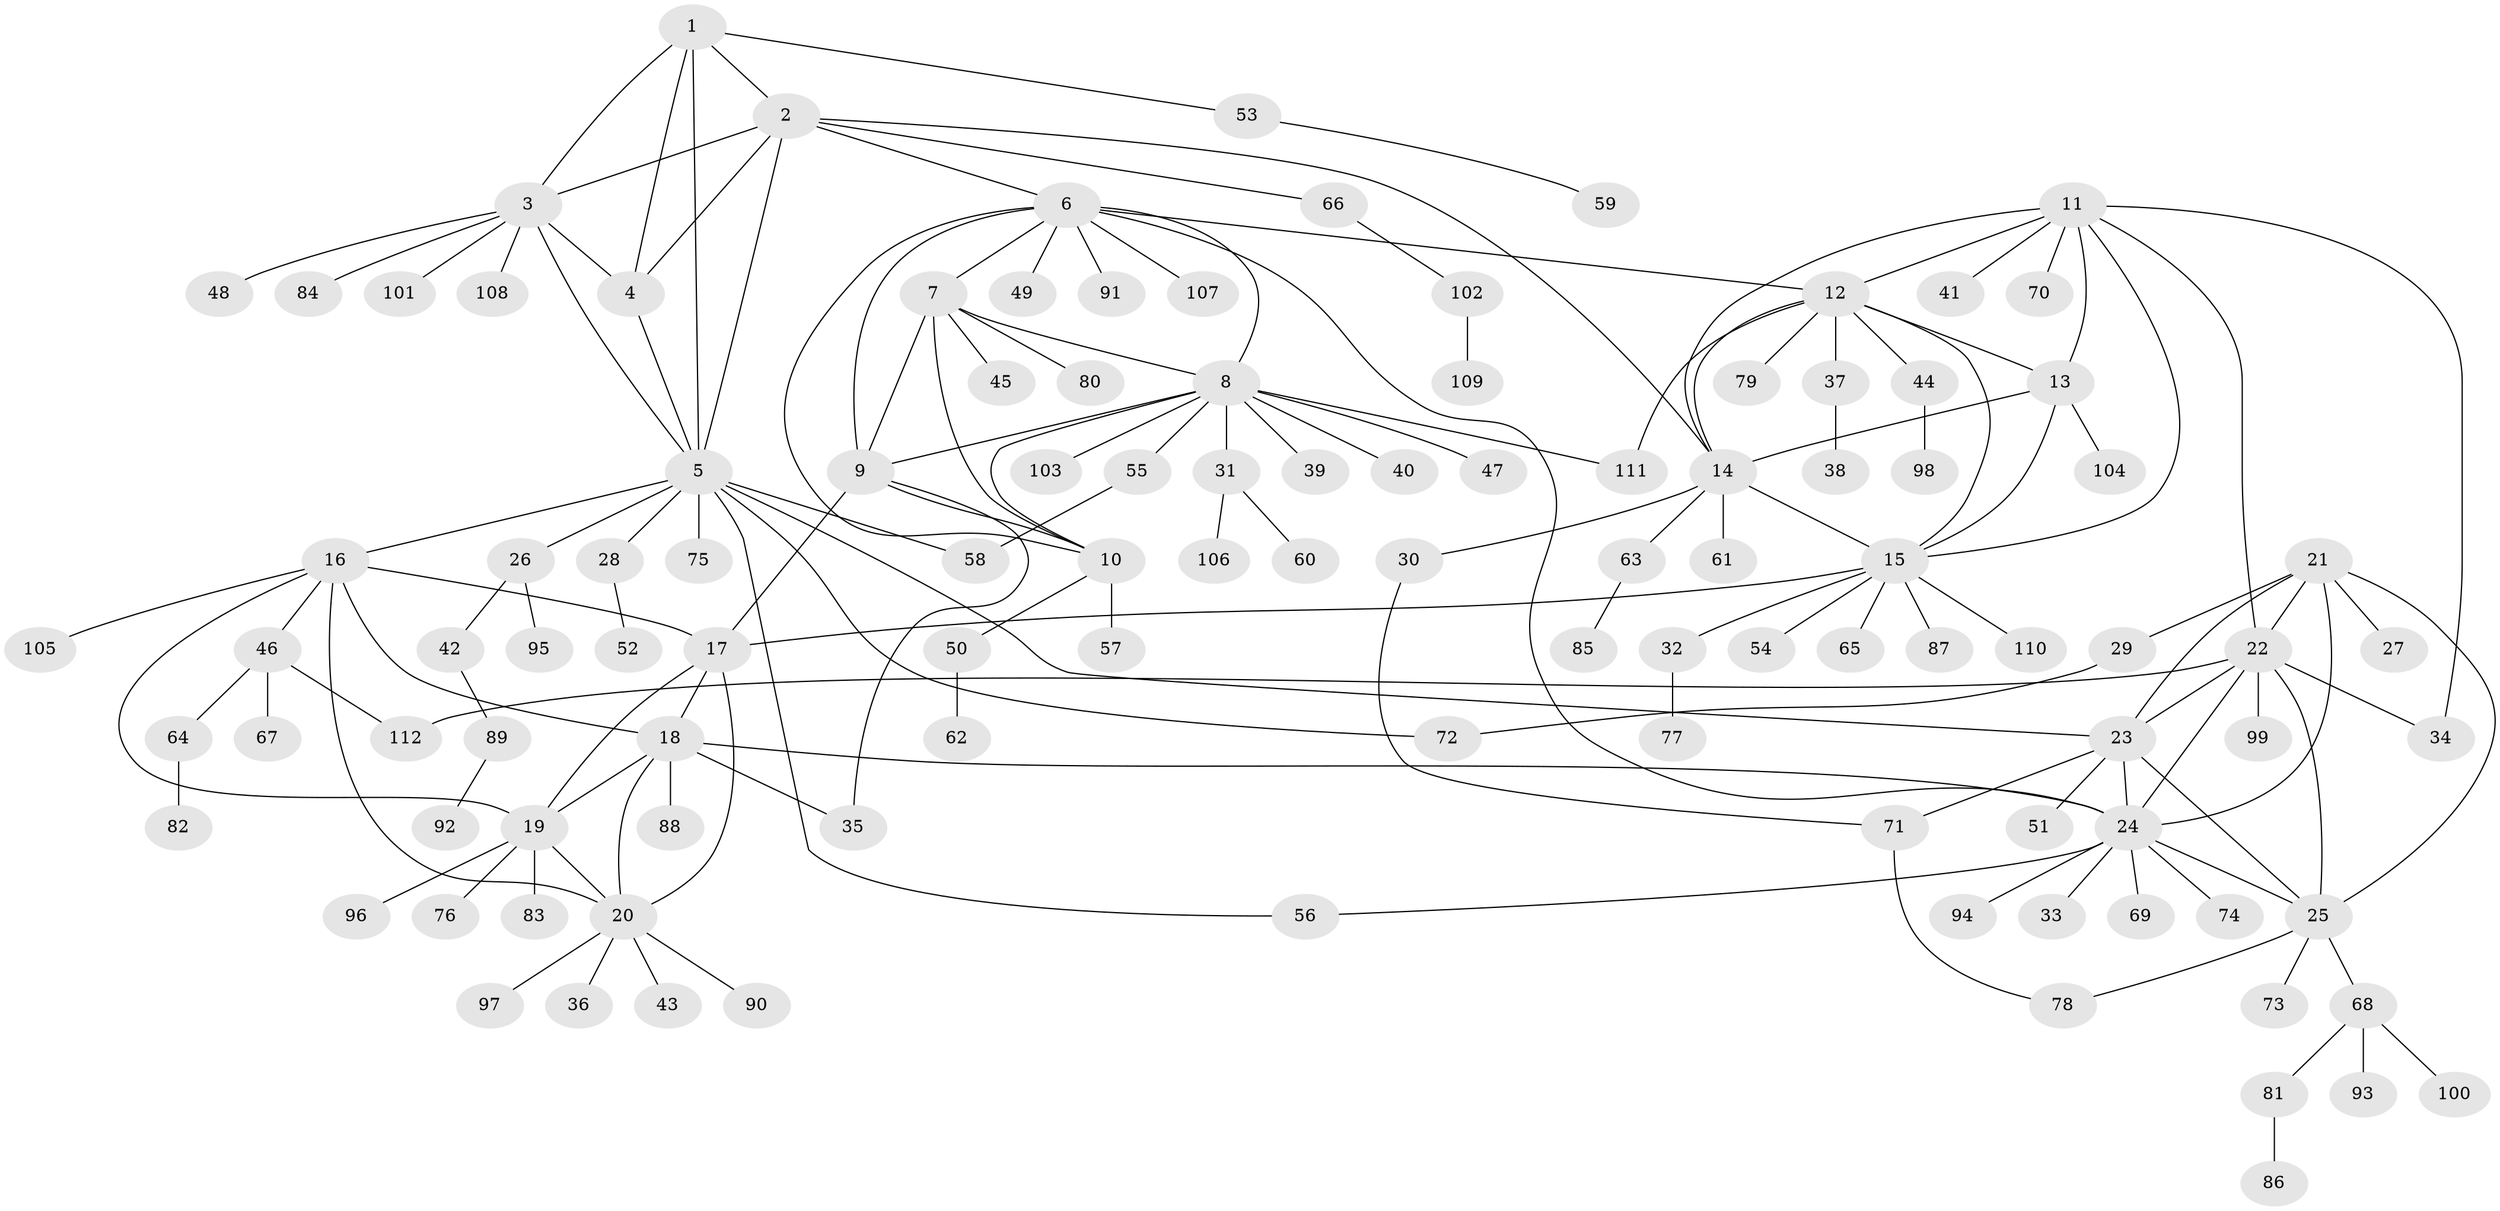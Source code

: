 // Generated by graph-tools (version 1.1) at 2025/55/03/09/25 04:55:57]
// undirected, 112 vertices, 156 edges
graph export_dot {
graph [start="1"]
  node [color=gray90,style=filled];
  1;
  2;
  3;
  4;
  5;
  6;
  7;
  8;
  9;
  10;
  11;
  12;
  13;
  14;
  15;
  16;
  17;
  18;
  19;
  20;
  21;
  22;
  23;
  24;
  25;
  26;
  27;
  28;
  29;
  30;
  31;
  32;
  33;
  34;
  35;
  36;
  37;
  38;
  39;
  40;
  41;
  42;
  43;
  44;
  45;
  46;
  47;
  48;
  49;
  50;
  51;
  52;
  53;
  54;
  55;
  56;
  57;
  58;
  59;
  60;
  61;
  62;
  63;
  64;
  65;
  66;
  67;
  68;
  69;
  70;
  71;
  72;
  73;
  74;
  75;
  76;
  77;
  78;
  79;
  80;
  81;
  82;
  83;
  84;
  85;
  86;
  87;
  88;
  89;
  90;
  91;
  92;
  93;
  94;
  95;
  96;
  97;
  98;
  99;
  100;
  101;
  102;
  103;
  104;
  105;
  106;
  107;
  108;
  109;
  110;
  111;
  112;
  1 -- 2;
  1 -- 3;
  1 -- 4;
  1 -- 5;
  1 -- 53;
  2 -- 3;
  2 -- 4;
  2 -- 5;
  2 -- 6;
  2 -- 14;
  2 -- 66;
  3 -- 4;
  3 -- 5;
  3 -- 48;
  3 -- 84;
  3 -- 101;
  3 -- 108;
  4 -- 5;
  5 -- 16;
  5 -- 23;
  5 -- 26;
  5 -- 28;
  5 -- 56;
  5 -- 58;
  5 -- 72;
  5 -- 75;
  6 -- 7;
  6 -- 8;
  6 -- 9;
  6 -- 10;
  6 -- 12;
  6 -- 24;
  6 -- 49;
  6 -- 91;
  6 -- 107;
  7 -- 8;
  7 -- 9;
  7 -- 10;
  7 -- 45;
  7 -- 80;
  8 -- 9;
  8 -- 10;
  8 -- 31;
  8 -- 39;
  8 -- 40;
  8 -- 47;
  8 -- 55;
  8 -- 103;
  8 -- 111;
  9 -- 10;
  9 -- 17;
  9 -- 35;
  10 -- 50;
  10 -- 57;
  11 -- 12;
  11 -- 13;
  11 -- 14;
  11 -- 15;
  11 -- 22;
  11 -- 34;
  11 -- 41;
  11 -- 70;
  12 -- 13;
  12 -- 14;
  12 -- 15;
  12 -- 37;
  12 -- 44;
  12 -- 79;
  12 -- 111;
  13 -- 14;
  13 -- 15;
  13 -- 104;
  14 -- 15;
  14 -- 30;
  14 -- 61;
  14 -- 63;
  15 -- 17;
  15 -- 32;
  15 -- 54;
  15 -- 65;
  15 -- 87;
  15 -- 110;
  16 -- 17;
  16 -- 18;
  16 -- 19;
  16 -- 20;
  16 -- 46;
  16 -- 105;
  17 -- 18;
  17 -- 19;
  17 -- 20;
  18 -- 19;
  18 -- 20;
  18 -- 24;
  18 -- 35;
  18 -- 88;
  19 -- 20;
  19 -- 76;
  19 -- 83;
  19 -- 96;
  20 -- 36;
  20 -- 43;
  20 -- 90;
  20 -- 97;
  21 -- 22;
  21 -- 23;
  21 -- 24;
  21 -- 25;
  21 -- 27;
  21 -- 29;
  22 -- 23;
  22 -- 24;
  22 -- 25;
  22 -- 34;
  22 -- 99;
  22 -- 112;
  23 -- 24;
  23 -- 25;
  23 -- 51;
  23 -- 71;
  24 -- 25;
  24 -- 33;
  24 -- 56;
  24 -- 69;
  24 -- 74;
  24 -- 94;
  25 -- 68;
  25 -- 73;
  25 -- 78;
  26 -- 42;
  26 -- 95;
  28 -- 52;
  29 -- 72;
  30 -- 71;
  31 -- 60;
  31 -- 106;
  32 -- 77;
  37 -- 38;
  42 -- 89;
  44 -- 98;
  46 -- 64;
  46 -- 67;
  46 -- 112;
  50 -- 62;
  53 -- 59;
  55 -- 58;
  63 -- 85;
  64 -- 82;
  66 -- 102;
  68 -- 81;
  68 -- 93;
  68 -- 100;
  71 -- 78;
  81 -- 86;
  89 -- 92;
  102 -- 109;
}
